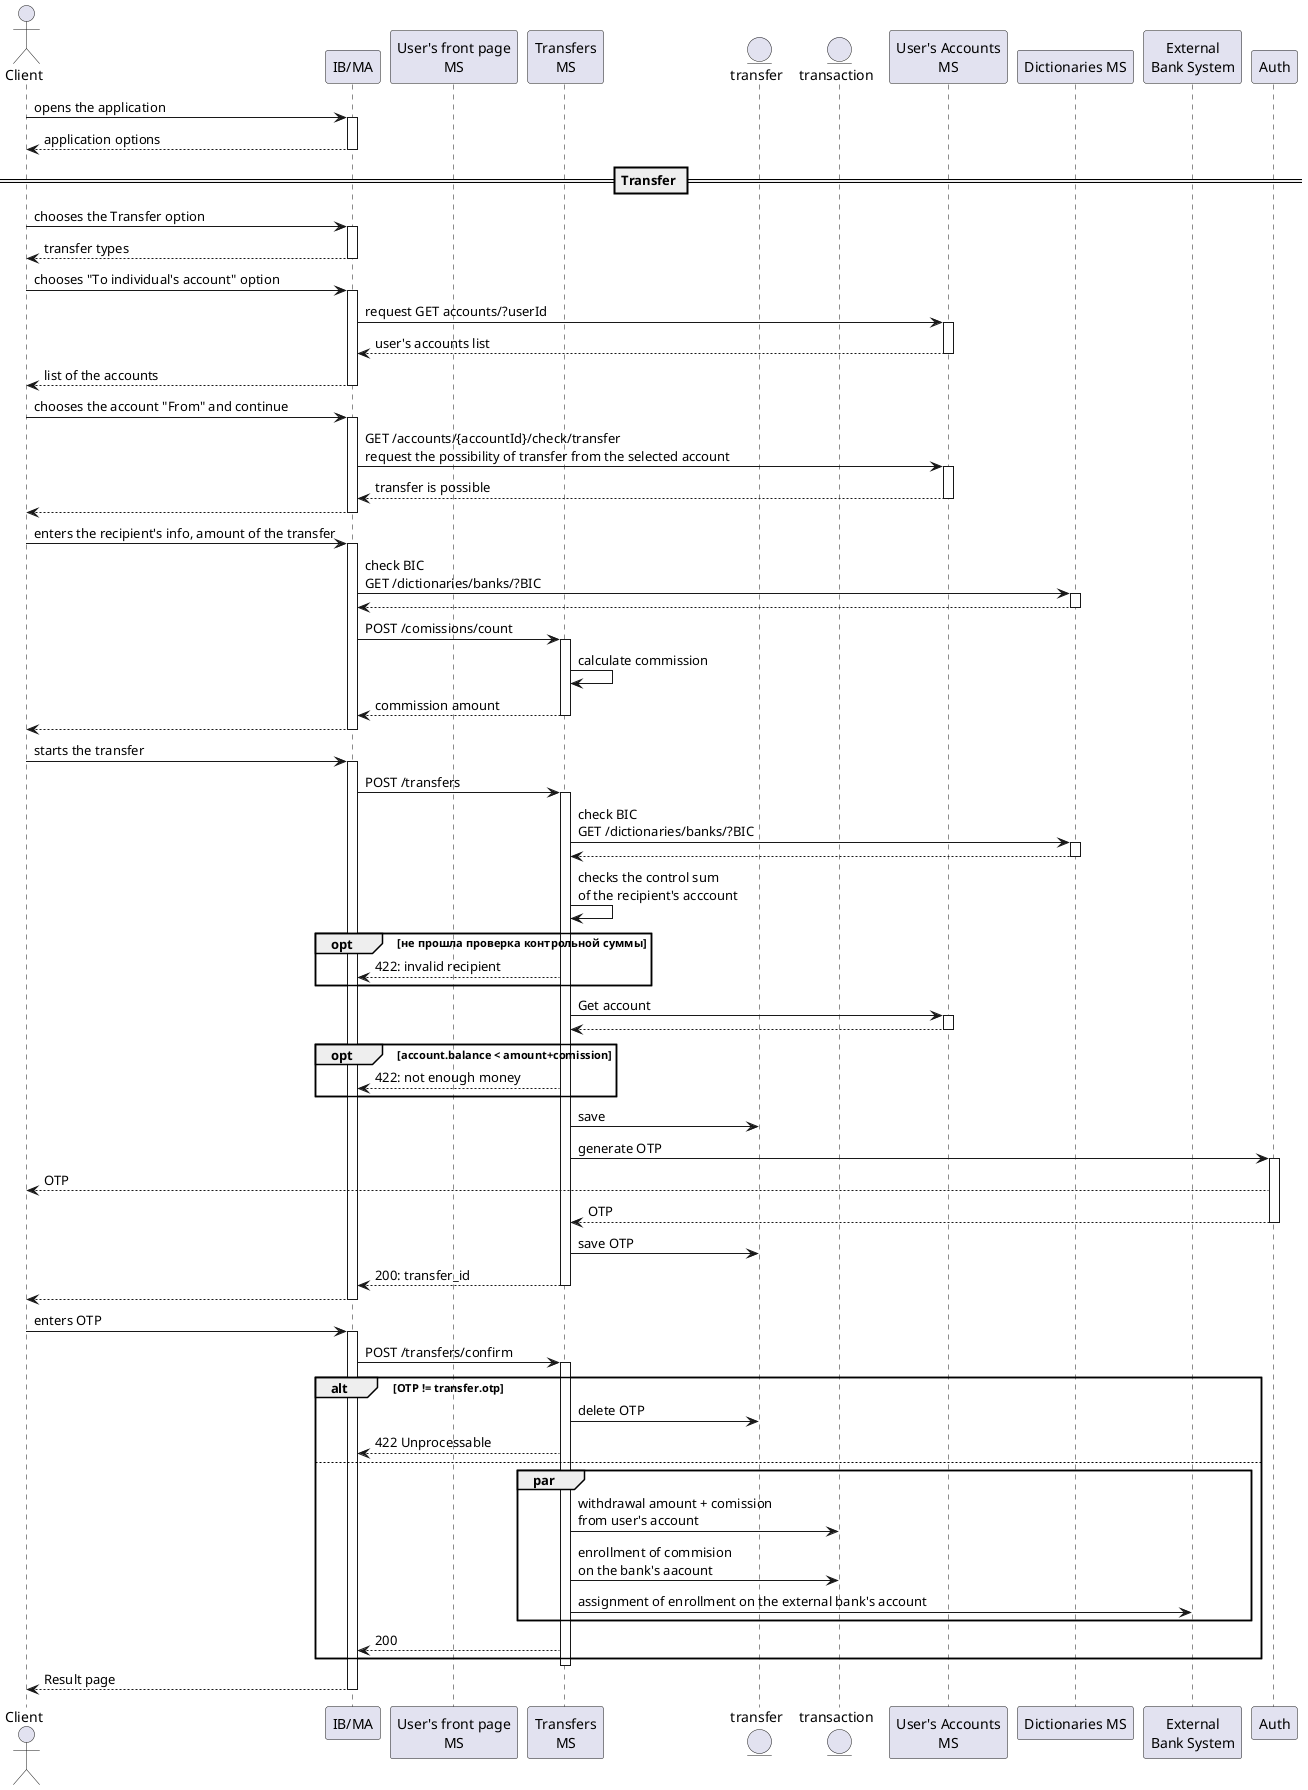@startuml Transfersansfer
actor       Client       as User
participant "IB/MA"        as Client
participant "User's front page\nMS" as UP
participant "Transfers\nMS" as Transfers
entity transfer
entity transaction
participant "User's Accounts\nMS" as Accounts 
participant "Dictionaries MS" as Dict
participant "External\nBank System" as External
participant "Auth" as Auth

User -> Client++: opens the application
return application options

== Transfer ==
User -> Client++: chooses the Transfer option
return transfer types

User -> Client++: chooses "To individual's account" option
    Client -> Accounts++: request GET accounts/?userId
    return user's accounts list
return list of the accounts

User -> Client++: chooses the account "From" and continue
    Client -> Accounts++: GET /accounts/{accountId}/check/transfer \nrequest the possibility of transfer from the selected account
    return transfer is possible
return 

User -> Client++: enters the recipient's info, amount of the transfer
    Client -> Dict++: check BIC\nGET /dictionaries/banks/?BIC
    return
    Client -> Transfers++: POST /comissions/count
                
        Transfers -> Transfers: calculate commission

    return commission amount
return

User -> Client++: starts the transfer
    Client -> Transfers: POST /transfers
    activate Transfers
        Transfers -> Dict++: check BIC\nGET /dictionaries/banks/?BIC
        return
        Transfers -> Transfers: checks the control sum\nof the recipient's acccount
        
        opt не прошла проверка контрольной суммы
            Client <-- Transfers: 422: invalid recipient
        end
        
        Transfers -> Accounts++: Get account
        return              
   
        opt account.balance < amount+comission
            Client <-- Transfers: 422: not enough money
        end

        Transfers -> transfer: save
        Transfers -> Auth++: generate OTP
            User <-- Auth: OTP
        return OTP
        Transfers -> transfer: save OTP        
    Client <-- Transfers: 200: transfer_id
    deactivate Transfers
return

User -> Client++: enters OTP
    Client -> Transfers++: POST /transfers/confirm
        alt OTP != transfer.otp            
            Transfers -> transfer: delete OTP 

            Client <-- Transfers: 422 Unprocessable
        else
            par 
                Transfers -> transaction: withdrawal amount + comission\nfrom user's account
                Transfers -> transaction: enrollment of commision\non the bank's aacount
                Transfers -> External: assignment of enrollment on the external bank's account            
            end
        Client <-- Transfers: 200
        end
    deactivate Transfers
return Result page
@enduml
